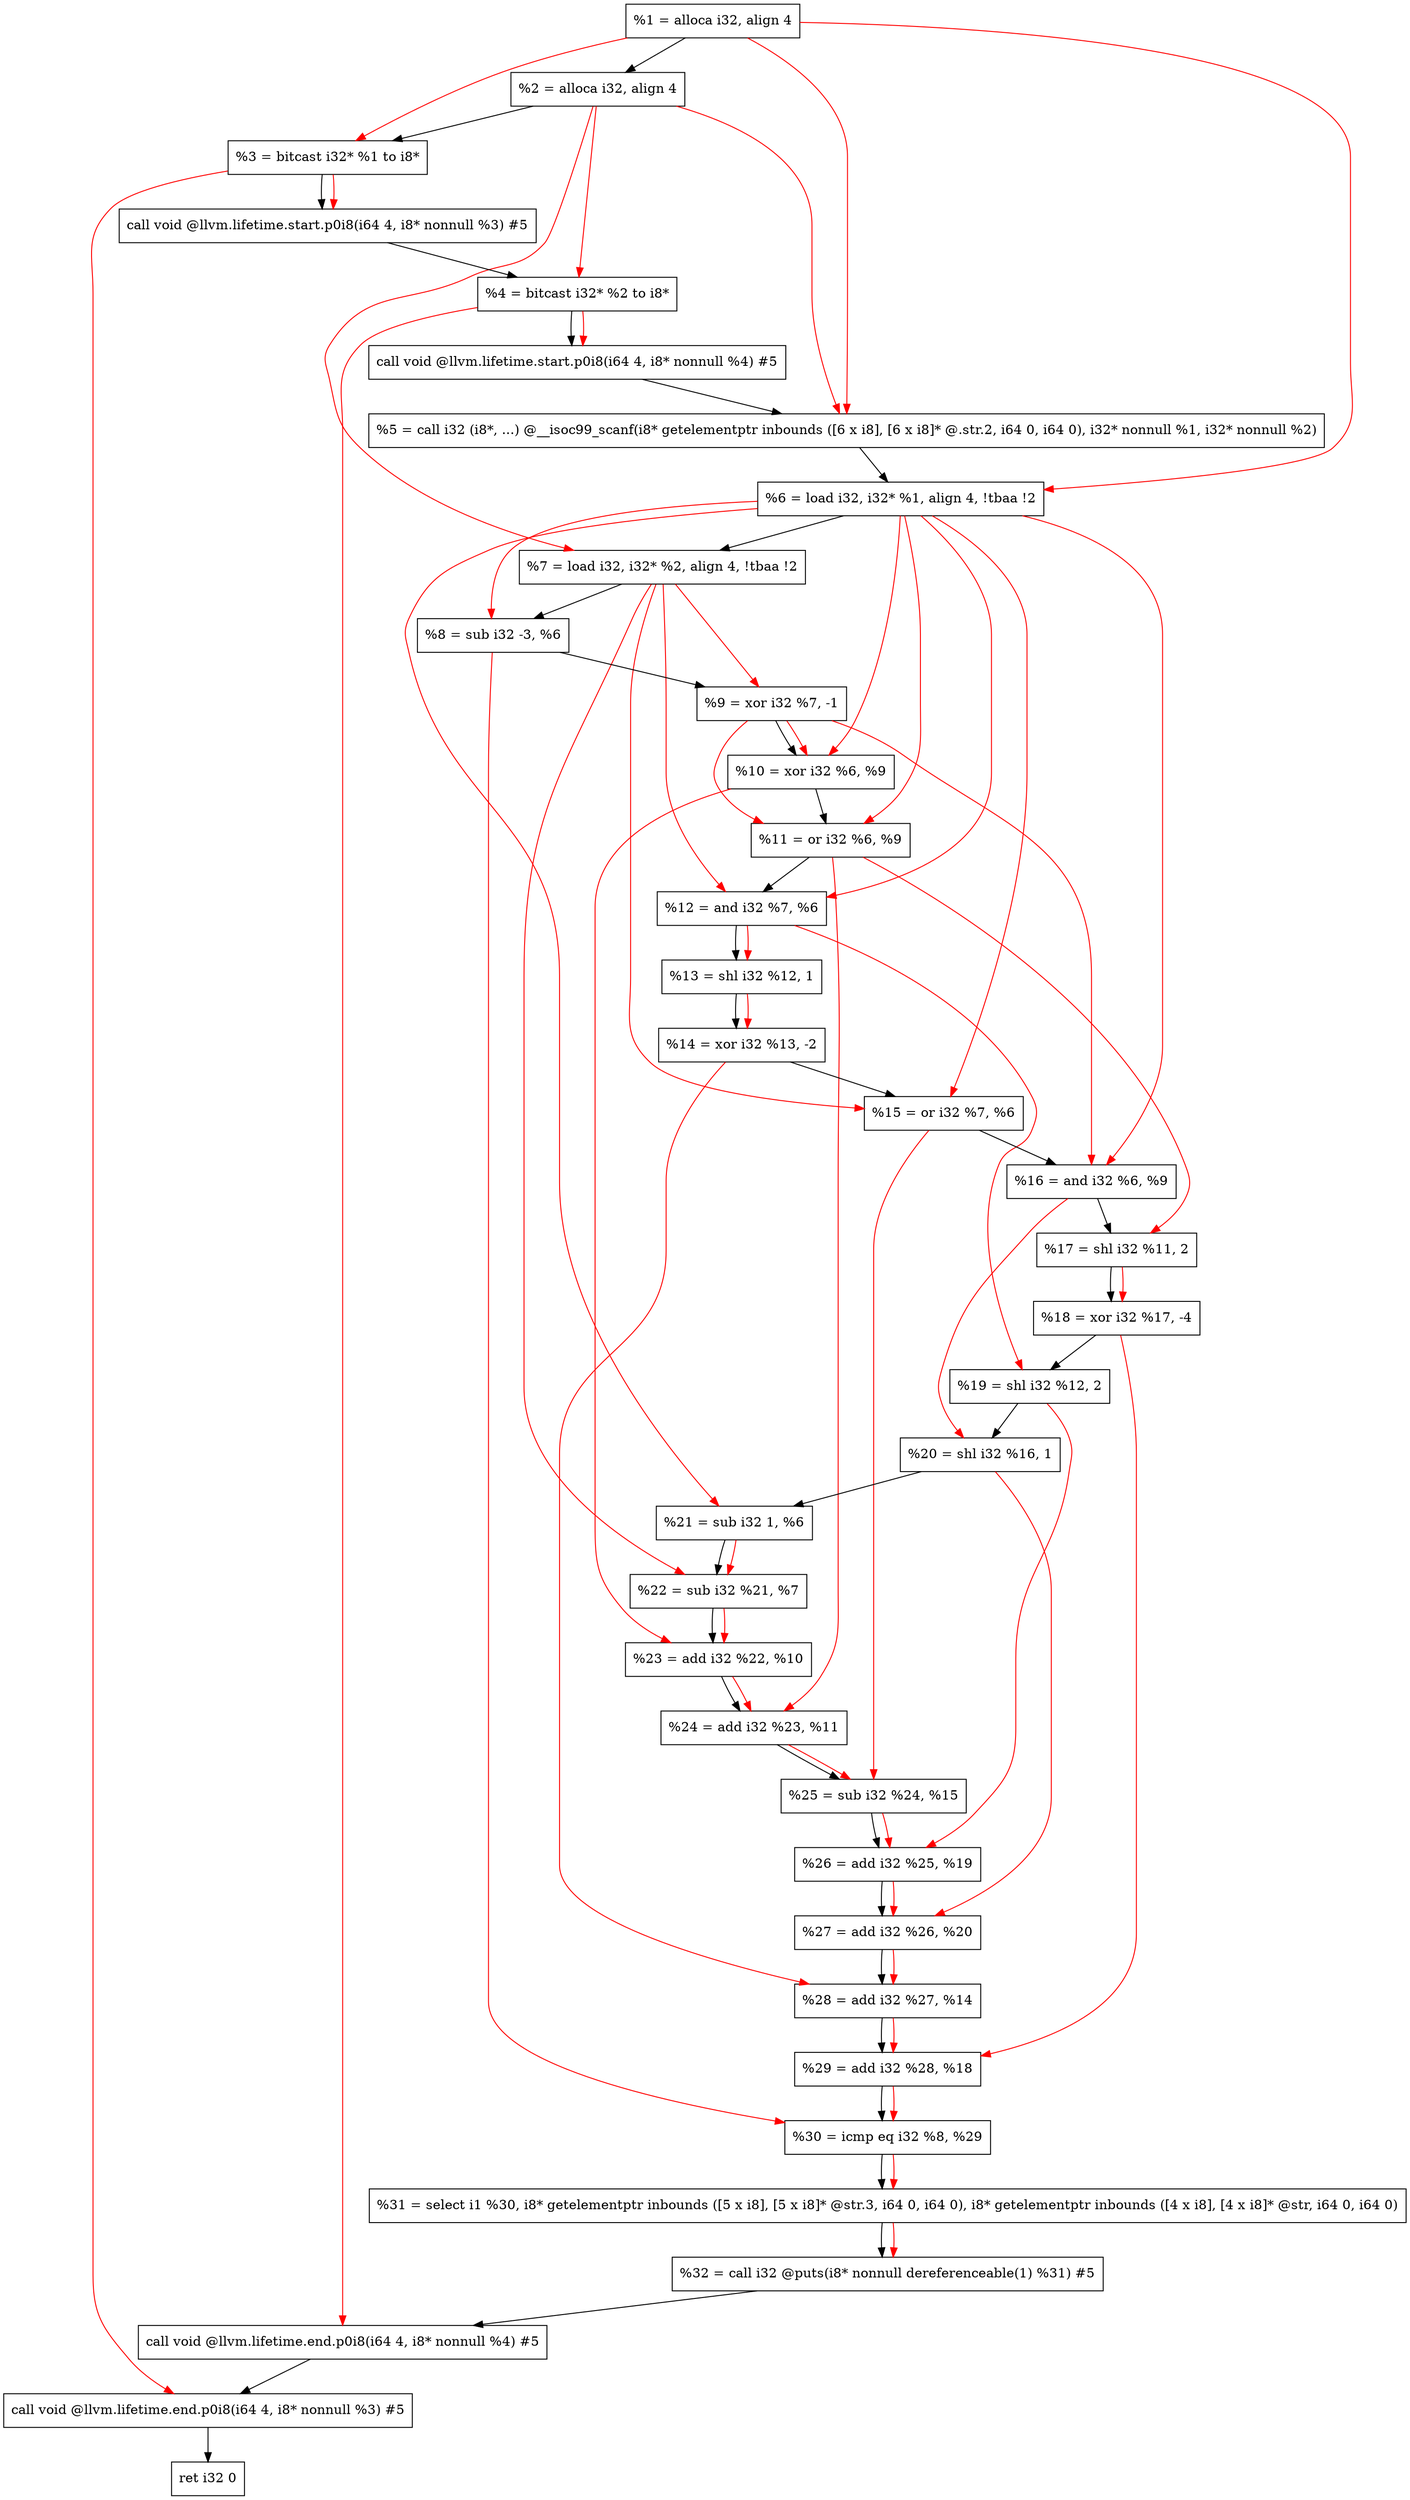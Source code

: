 digraph "DFG for'main' function" {
	Node0x1246cb8[shape=record, label="  %1 = alloca i32, align 4"];
	Node0x1246d38[shape=record, label="  %2 = alloca i32, align 4"];
	Node0x1246dc8[shape=record, label="  %3 = bitcast i32* %1 to i8*"];
	Node0x1247228[shape=record, label="  call void @llvm.lifetime.start.p0i8(i64 4, i8* nonnull %3) #5"];
	Node0x1247308[shape=record, label="  %4 = bitcast i32* %2 to i8*"];
	Node0x1247428[shape=record, label="  call void @llvm.lifetime.start.p0i8(i64 4, i8* nonnull %4) #5"];
	Node0x1247660[shape=record, label="  %5 = call i32 (i8*, ...) @__isoc99_scanf(i8* getelementptr inbounds ([6 x i8], [6 x i8]* @.str.2, i64 0, i64 0), i32* nonnull %1, i32* nonnull %2)"];
	Node0x1247718[shape=record, label="  %6 = load i32, i32* %1, align 4, !tbaa !2"];
	Node0x1248688[shape=record, label="  %7 = load i32, i32* %2, align 4, !tbaa !2"];
	Node0x1248d10[shape=record, label="  %8 = sub i32 -3, %6"];
	Node0x1248d80[shape=record, label="  %9 = xor i32 %7, -1"];
	Node0x1248df0[shape=record, label="  %10 = xor i32 %6, %9"];
	Node0x1248e60[shape=record, label="  %11 = or i32 %6, %9"];
	Node0x1248ed0[shape=record, label="  %12 = and i32 %7, %6"];
	Node0x1248f40[shape=record, label="  %13 = shl i32 %12, 1"];
	Node0x1248fb0[shape=record, label="  %14 = xor i32 %13, -2"];
	Node0x1249020[shape=record, label="  %15 = or i32 %7, %6"];
	Node0x1249090[shape=record, label="  %16 = and i32 %6, %9"];
	Node0x1249100[shape=record, label="  %17 = shl i32 %11, 2"];
	Node0x1249170[shape=record, label="  %18 = xor i32 %17, -4"];
	Node0x12491e0[shape=record, label="  %19 = shl i32 %12, 2"];
	Node0x1249250[shape=record, label="  %20 = shl i32 %16, 1"];
	Node0x12492c0[shape=record, label="  %21 = sub i32 1, %6"];
	Node0x1249330[shape=record, label="  %22 = sub i32 %21, %7"];
	Node0x12493a0[shape=record, label="  %23 = add i32 %22, %10"];
	Node0x1249410[shape=record, label="  %24 = add i32 %23, %11"];
	Node0x1249480[shape=record, label="  %25 = sub i32 %24, %15"];
	Node0x12494f0[shape=record, label="  %26 = add i32 %25, %19"];
	Node0x1249560[shape=record, label="  %27 = add i32 %26, %20"];
	Node0x12495d0[shape=record, label="  %28 = add i32 %27, %14"];
	Node0x1249640[shape=record, label="  %29 = add i32 %28, %18"];
	Node0x12496b0[shape=record, label="  %30 = icmp eq i32 %8, %29"];
	Node0x11e79d8[shape=record, label="  %31 = select i1 %30, i8* getelementptr inbounds ([5 x i8], [5 x i8]* @str.3, i64 0, i64 0), i8* getelementptr inbounds ([4 x i8], [4 x i8]* @str, i64 0, i64 0)"];
	Node0x1249740[shape=record, label="  %32 = call i32 @puts(i8* nonnull dereferenceable(1) %31) #5"];
	Node0x1249ba8[shape=record, label="  call void @llvm.lifetime.end.p0i8(i64 4, i8* nonnull %4) #5"];
	Node0x1249d08[shape=record, label="  call void @llvm.lifetime.end.p0i8(i64 4, i8* nonnull %3) #5"];
	Node0x1249dc8[shape=record, label="  ret i32 0"];
	Node0x1246cb8 -> Node0x1246d38;
	Node0x1246d38 -> Node0x1246dc8;
	Node0x1246dc8 -> Node0x1247228;
	Node0x1247228 -> Node0x1247308;
	Node0x1247308 -> Node0x1247428;
	Node0x1247428 -> Node0x1247660;
	Node0x1247660 -> Node0x1247718;
	Node0x1247718 -> Node0x1248688;
	Node0x1248688 -> Node0x1248d10;
	Node0x1248d10 -> Node0x1248d80;
	Node0x1248d80 -> Node0x1248df0;
	Node0x1248df0 -> Node0x1248e60;
	Node0x1248e60 -> Node0x1248ed0;
	Node0x1248ed0 -> Node0x1248f40;
	Node0x1248f40 -> Node0x1248fb0;
	Node0x1248fb0 -> Node0x1249020;
	Node0x1249020 -> Node0x1249090;
	Node0x1249090 -> Node0x1249100;
	Node0x1249100 -> Node0x1249170;
	Node0x1249170 -> Node0x12491e0;
	Node0x12491e0 -> Node0x1249250;
	Node0x1249250 -> Node0x12492c0;
	Node0x12492c0 -> Node0x1249330;
	Node0x1249330 -> Node0x12493a0;
	Node0x12493a0 -> Node0x1249410;
	Node0x1249410 -> Node0x1249480;
	Node0x1249480 -> Node0x12494f0;
	Node0x12494f0 -> Node0x1249560;
	Node0x1249560 -> Node0x12495d0;
	Node0x12495d0 -> Node0x1249640;
	Node0x1249640 -> Node0x12496b0;
	Node0x12496b0 -> Node0x11e79d8;
	Node0x11e79d8 -> Node0x1249740;
	Node0x1249740 -> Node0x1249ba8;
	Node0x1249ba8 -> Node0x1249d08;
	Node0x1249d08 -> Node0x1249dc8;
edge [color=red]
	Node0x1246cb8 -> Node0x1246dc8;
	Node0x1246dc8 -> Node0x1247228;
	Node0x1246d38 -> Node0x1247308;
	Node0x1247308 -> Node0x1247428;
	Node0x1246cb8 -> Node0x1247660;
	Node0x1246d38 -> Node0x1247660;
	Node0x1246cb8 -> Node0x1247718;
	Node0x1246d38 -> Node0x1248688;
	Node0x1247718 -> Node0x1248d10;
	Node0x1248688 -> Node0x1248d80;
	Node0x1247718 -> Node0x1248df0;
	Node0x1248d80 -> Node0x1248df0;
	Node0x1247718 -> Node0x1248e60;
	Node0x1248d80 -> Node0x1248e60;
	Node0x1248688 -> Node0x1248ed0;
	Node0x1247718 -> Node0x1248ed0;
	Node0x1248ed0 -> Node0x1248f40;
	Node0x1248f40 -> Node0x1248fb0;
	Node0x1248688 -> Node0x1249020;
	Node0x1247718 -> Node0x1249020;
	Node0x1247718 -> Node0x1249090;
	Node0x1248d80 -> Node0x1249090;
	Node0x1248e60 -> Node0x1249100;
	Node0x1249100 -> Node0x1249170;
	Node0x1248ed0 -> Node0x12491e0;
	Node0x1249090 -> Node0x1249250;
	Node0x1247718 -> Node0x12492c0;
	Node0x12492c0 -> Node0x1249330;
	Node0x1248688 -> Node0x1249330;
	Node0x1249330 -> Node0x12493a0;
	Node0x1248df0 -> Node0x12493a0;
	Node0x12493a0 -> Node0x1249410;
	Node0x1248e60 -> Node0x1249410;
	Node0x1249410 -> Node0x1249480;
	Node0x1249020 -> Node0x1249480;
	Node0x1249480 -> Node0x12494f0;
	Node0x12491e0 -> Node0x12494f0;
	Node0x12494f0 -> Node0x1249560;
	Node0x1249250 -> Node0x1249560;
	Node0x1249560 -> Node0x12495d0;
	Node0x1248fb0 -> Node0x12495d0;
	Node0x12495d0 -> Node0x1249640;
	Node0x1249170 -> Node0x1249640;
	Node0x1248d10 -> Node0x12496b0;
	Node0x1249640 -> Node0x12496b0;
	Node0x12496b0 -> Node0x11e79d8;
	Node0x11e79d8 -> Node0x1249740;
	Node0x1247308 -> Node0x1249ba8;
	Node0x1246dc8 -> Node0x1249d08;
}
